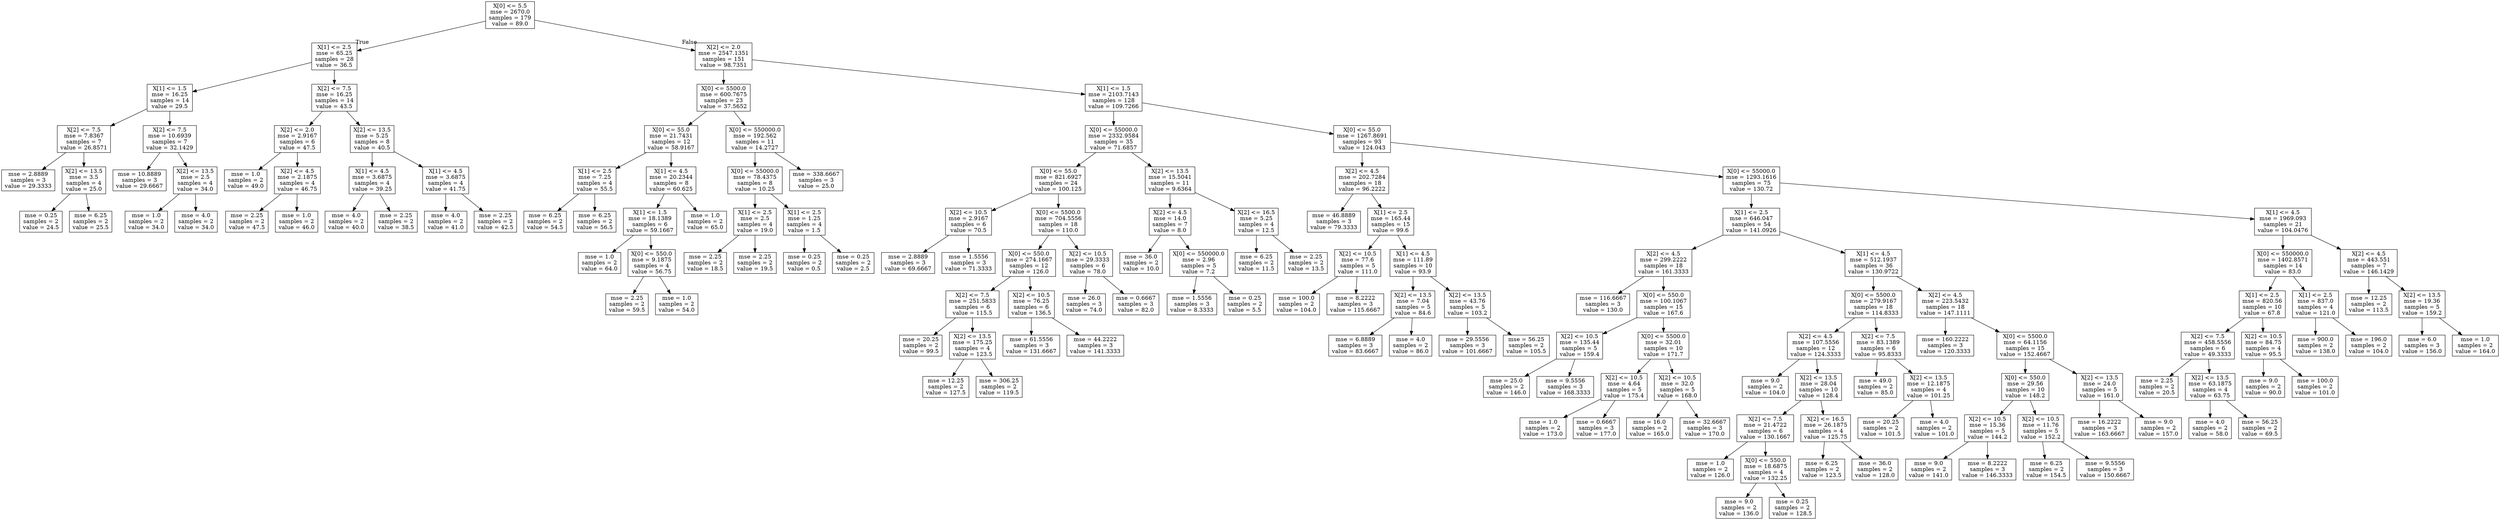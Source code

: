 digraph Tree {
node [shape=box] ;
0 [label="X[0] <= 5.5\nmse = 2670.0\nsamples = 179\nvalue = 89.0"] ;
1 [label="X[1] <= 2.5\nmse = 65.25\nsamples = 28\nvalue = 36.5"] ;
0 -> 1 [labeldistance=2.5, labelangle=45, headlabel="True"] ;
2 [label="X[1] <= 1.5\nmse = 16.25\nsamples = 14\nvalue = 29.5"] ;
1 -> 2 ;
3 [label="X[2] <= 7.5\nmse = 7.8367\nsamples = 7\nvalue = 26.8571"] ;
2 -> 3 ;
4 [label="mse = 2.8889\nsamples = 3\nvalue = 29.3333"] ;
3 -> 4 ;
5 [label="X[2] <= 13.5\nmse = 3.5\nsamples = 4\nvalue = 25.0"] ;
3 -> 5 ;
6 [label="mse = 0.25\nsamples = 2\nvalue = 24.5"] ;
5 -> 6 ;
7 [label="mse = 6.25\nsamples = 2\nvalue = 25.5"] ;
5 -> 7 ;
8 [label="X[2] <= 7.5\nmse = 10.6939\nsamples = 7\nvalue = 32.1429"] ;
2 -> 8 ;
9 [label="mse = 10.8889\nsamples = 3\nvalue = 29.6667"] ;
8 -> 9 ;
10 [label="X[2] <= 13.5\nmse = 2.5\nsamples = 4\nvalue = 34.0"] ;
8 -> 10 ;
11 [label="mse = 1.0\nsamples = 2\nvalue = 34.0"] ;
10 -> 11 ;
12 [label="mse = 4.0\nsamples = 2\nvalue = 34.0"] ;
10 -> 12 ;
13 [label="X[2] <= 7.5\nmse = 16.25\nsamples = 14\nvalue = 43.5"] ;
1 -> 13 ;
14 [label="X[2] <= 2.0\nmse = 2.9167\nsamples = 6\nvalue = 47.5"] ;
13 -> 14 ;
15 [label="mse = 1.0\nsamples = 2\nvalue = 49.0"] ;
14 -> 15 ;
16 [label="X[2] <= 4.5\nmse = 2.1875\nsamples = 4\nvalue = 46.75"] ;
14 -> 16 ;
17 [label="mse = 2.25\nsamples = 2\nvalue = 47.5"] ;
16 -> 17 ;
18 [label="mse = 1.0\nsamples = 2\nvalue = 46.0"] ;
16 -> 18 ;
19 [label="X[2] <= 13.5\nmse = 5.25\nsamples = 8\nvalue = 40.5"] ;
13 -> 19 ;
20 [label="X[1] <= 4.5\nmse = 3.6875\nsamples = 4\nvalue = 39.25"] ;
19 -> 20 ;
21 [label="mse = 4.0\nsamples = 2\nvalue = 40.0"] ;
20 -> 21 ;
22 [label="mse = 2.25\nsamples = 2\nvalue = 38.5"] ;
20 -> 22 ;
23 [label="X[1] <= 4.5\nmse = 3.6875\nsamples = 4\nvalue = 41.75"] ;
19 -> 23 ;
24 [label="mse = 4.0\nsamples = 2\nvalue = 41.0"] ;
23 -> 24 ;
25 [label="mse = 2.25\nsamples = 2\nvalue = 42.5"] ;
23 -> 25 ;
26 [label="X[2] <= 2.0\nmse = 2547.1351\nsamples = 151\nvalue = 98.7351"] ;
0 -> 26 [labeldistance=2.5, labelangle=-45, headlabel="False"] ;
27 [label="X[0] <= 5500.0\nmse = 600.7675\nsamples = 23\nvalue = 37.5652"] ;
26 -> 27 ;
28 [label="X[0] <= 55.0\nmse = 21.7431\nsamples = 12\nvalue = 58.9167"] ;
27 -> 28 ;
29 [label="X[1] <= 2.5\nmse = 7.25\nsamples = 4\nvalue = 55.5"] ;
28 -> 29 ;
30 [label="mse = 6.25\nsamples = 2\nvalue = 54.5"] ;
29 -> 30 ;
31 [label="mse = 6.25\nsamples = 2\nvalue = 56.5"] ;
29 -> 31 ;
32 [label="X[1] <= 4.5\nmse = 20.2344\nsamples = 8\nvalue = 60.625"] ;
28 -> 32 ;
33 [label="X[1] <= 1.5\nmse = 18.1389\nsamples = 6\nvalue = 59.1667"] ;
32 -> 33 ;
34 [label="mse = 1.0\nsamples = 2\nvalue = 64.0"] ;
33 -> 34 ;
35 [label="X[0] <= 550.0\nmse = 9.1875\nsamples = 4\nvalue = 56.75"] ;
33 -> 35 ;
36 [label="mse = 2.25\nsamples = 2\nvalue = 59.5"] ;
35 -> 36 ;
37 [label="mse = 1.0\nsamples = 2\nvalue = 54.0"] ;
35 -> 37 ;
38 [label="mse = 1.0\nsamples = 2\nvalue = 65.0"] ;
32 -> 38 ;
39 [label="X[0] <= 550000.0\nmse = 192.562\nsamples = 11\nvalue = 14.2727"] ;
27 -> 39 ;
40 [label="X[0] <= 55000.0\nmse = 78.4375\nsamples = 8\nvalue = 10.25"] ;
39 -> 40 ;
41 [label="X[1] <= 2.5\nmse = 2.5\nsamples = 4\nvalue = 19.0"] ;
40 -> 41 ;
42 [label="mse = 2.25\nsamples = 2\nvalue = 18.5"] ;
41 -> 42 ;
43 [label="mse = 2.25\nsamples = 2\nvalue = 19.5"] ;
41 -> 43 ;
44 [label="X[1] <= 2.5\nmse = 1.25\nsamples = 4\nvalue = 1.5"] ;
40 -> 44 ;
45 [label="mse = 0.25\nsamples = 2\nvalue = 0.5"] ;
44 -> 45 ;
46 [label="mse = 0.25\nsamples = 2\nvalue = 2.5"] ;
44 -> 46 ;
47 [label="mse = 338.6667\nsamples = 3\nvalue = 25.0"] ;
39 -> 47 ;
48 [label="X[1] <= 1.5\nmse = 2103.7143\nsamples = 128\nvalue = 109.7266"] ;
26 -> 48 ;
49 [label="X[0] <= 55000.0\nmse = 2332.9584\nsamples = 35\nvalue = 71.6857"] ;
48 -> 49 ;
50 [label="X[0] <= 55.0\nmse = 821.6927\nsamples = 24\nvalue = 100.125"] ;
49 -> 50 ;
51 [label="X[2] <= 10.5\nmse = 2.9167\nsamples = 6\nvalue = 70.5"] ;
50 -> 51 ;
52 [label="mse = 2.8889\nsamples = 3\nvalue = 69.6667"] ;
51 -> 52 ;
53 [label="mse = 1.5556\nsamples = 3\nvalue = 71.3333"] ;
51 -> 53 ;
54 [label="X[0] <= 5500.0\nmse = 704.5556\nsamples = 18\nvalue = 110.0"] ;
50 -> 54 ;
55 [label="X[0] <= 550.0\nmse = 274.1667\nsamples = 12\nvalue = 126.0"] ;
54 -> 55 ;
56 [label="X[2] <= 7.5\nmse = 251.5833\nsamples = 6\nvalue = 115.5"] ;
55 -> 56 ;
57 [label="mse = 20.25\nsamples = 2\nvalue = 99.5"] ;
56 -> 57 ;
58 [label="X[2] <= 13.5\nmse = 175.25\nsamples = 4\nvalue = 123.5"] ;
56 -> 58 ;
59 [label="mse = 12.25\nsamples = 2\nvalue = 127.5"] ;
58 -> 59 ;
60 [label="mse = 306.25\nsamples = 2\nvalue = 119.5"] ;
58 -> 60 ;
61 [label="X[2] <= 10.5\nmse = 76.25\nsamples = 6\nvalue = 136.5"] ;
55 -> 61 ;
62 [label="mse = 61.5556\nsamples = 3\nvalue = 131.6667"] ;
61 -> 62 ;
63 [label="mse = 44.2222\nsamples = 3\nvalue = 141.3333"] ;
61 -> 63 ;
64 [label="X[2] <= 10.5\nmse = 29.3333\nsamples = 6\nvalue = 78.0"] ;
54 -> 64 ;
65 [label="mse = 26.0\nsamples = 3\nvalue = 74.0"] ;
64 -> 65 ;
66 [label="mse = 0.6667\nsamples = 3\nvalue = 82.0"] ;
64 -> 66 ;
67 [label="X[2] <= 13.5\nmse = 15.5041\nsamples = 11\nvalue = 9.6364"] ;
49 -> 67 ;
68 [label="X[2] <= 4.5\nmse = 14.0\nsamples = 7\nvalue = 8.0"] ;
67 -> 68 ;
69 [label="mse = 36.0\nsamples = 2\nvalue = 10.0"] ;
68 -> 69 ;
70 [label="X[0] <= 550000.0\nmse = 2.96\nsamples = 5\nvalue = 7.2"] ;
68 -> 70 ;
71 [label="mse = 1.5556\nsamples = 3\nvalue = 8.3333"] ;
70 -> 71 ;
72 [label="mse = 0.25\nsamples = 2\nvalue = 5.5"] ;
70 -> 72 ;
73 [label="X[2] <= 16.5\nmse = 5.25\nsamples = 4\nvalue = 12.5"] ;
67 -> 73 ;
74 [label="mse = 6.25\nsamples = 2\nvalue = 11.5"] ;
73 -> 74 ;
75 [label="mse = 2.25\nsamples = 2\nvalue = 13.5"] ;
73 -> 75 ;
76 [label="X[0] <= 55.0\nmse = 1267.8691\nsamples = 93\nvalue = 124.043"] ;
48 -> 76 ;
77 [label="X[2] <= 4.5\nmse = 202.7284\nsamples = 18\nvalue = 96.2222"] ;
76 -> 77 ;
78 [label="mse = 46.8889\nsamples = 3\nvalue = 79.3333"] ;
77 -> 78 ;
79 [label="X[1] <= 2.5\nmse = 165.44\nsamples = 15\nvalue = 99.6"] ;
77 -> 79 ;
80 [label="X[2] <= 10.5\nmse = 77.6\nsamples = 5\nvalue = 111.0"] ;
79 -> 80 ;
81 [label="mse = 100.0\nsamples = 2\nvalue = 104.0"] ;
80 -> 81 ;
82 [label="mse = 8.2222\nsamples = 3\nvalue = 115.6667"] ;
80 -> 82 ;
83 [label="X[1] <= 4.5\nmse = 111.89\nsamples = 10\nvalue = 93.9"] ;
79 -> 83 ;
84 [label="X[2] <= 13.5\nmse = 7.04\nsamples = 5\nvalue = 84.6"] ;
83 -> 84 ;
85 [label="mse = 6.8889\nsamples = 3\nvalue = 83.6667"] ;
84 -> 85 ;
86 [label="mse = 4.0\nsamples = 2\nvalue = 86.0"] ;
84 -> 86 ;
87 [label="X[2] <= 13.5\nmse = 43.76\nsamples = 5\nvalue = 103.2"] ;
83 -> 87 ;
88 [label="mse = 29.5556\nsamples = 3\nvalue = 101.6667"] ;
87 -> 88 ;
89 [label="mse = 56.25\nsamples = 2\nvalue = 105.5"] ;
87 -> 89 ;
90 [label="X[0] <= 55000.0\nmse = 1293.1616\nsamples = 75\nvalue = 130.72"] ;
76 -> 90 ;
91 [label="X[1] <= 2.5\nmse = 646.047\nsamples = 54\nvalue = 141.0926"] ;
90 -> 91 ;
92 [label="X[2] <= 4.5\nmse = 299.2222\nsamples = 18\nvalue = 161.3333"] ;
91 -> 92 ;
93 [label="mse = 116.6667\nsamples = 3\nvalue = 130.0"] ;
92 -> 93 ;
94 [label="X[0] <= 550.0\nmse = 100.1067\nsamples = 15\nvalue = 167.6"] ;
92 -> 94 ;
95 [label="X[2] <= 10.5\nmse = 135.44\nsamples = 5\nvalue = 159.4"] ;
94 -> 95 ;
96 [label="mse = 25.0\nsamples = 2\nvalue = 146.0"] ;
95 -> 96 ;
97 [label="mse = 9.5556\nsamples = 3\nvalue = 168.3333"] ;
95 -> 97 ;
98 [label="X[0] <= 5500.0\nmse = 32.01\nsamples = 10\nvalue = 171.7"] ;
94 -> 98 ;
99 [label="X[2] <= 10.5\nmse = 4.64\nsamples = 5\nvalue = 175.4"] ;
98 -> 99 ;
100 [label="mse = 1.0\nsamples = 2\nvalue = 173.0"] ;
99 -> 100 ;
101 [label="mse = 0.6667\nsamples = 3\nvalue = 177.0"] ;
99 -> 101 ;
102 [label="X[2] <= 10.5\nmse = 32.0\nsamples = 5\nvalue = 168.0"] ;
98 -> 102 ;
103 [label="mse = 16.0\nsamples = 2\nvalue = 165.0"] ;
102 -> 103 ;
104 [label="mse = 32.6667\nsamples = 3\nvalue = 170.0"] ;
102 -> 104 ;
105 [label="X[1] <= 4.5\nmse = 512.1937\nsamples = 36\nvalue = 130.9722"] ;
91 -> 105 ;
106 [label="X[0] <= 5500.0\nmse = 279.9167\nsamples = 18\nvalue = 114.8333"] ;
105 -> 106 ;
107 [label="X[2] <= 4.5\nmse = 107.5556\nsamples = 12\nvalue = 124.3333"] ;
106 -> 107 ;
108 [label="mse = 9.0\nsamples = 2\nvalue = 104.0"] ;
107 -> 108 ;
109 [label="X[2] <= 13.5\nmse = 28.04\nsamples = 10\nvalue = 128.4"] ;
107 -> 109 ;
110 [label="X[2] <= 7.5\nmse = 21.4722\nsamples = 6\nvalue = 130.1667"] ;
109 -> 110 ;
111 [label="mse = 1.0\nsamples = 2\nvalue = 126.0"] ;
110 -> 111 ;
112 [label="X[0] <= 550.0\nmse = 18.6875\nsamples = 4\nvalue = 132.25"] ;
110 -> 112 ;
113 [label="mse = 9.0\nsamples = 2\nvalue = 136.0"] ;
112 -> 113 ;
114 [label="mse = 0.25\nsamples = 2\nvalue = 128.5"] ;
112 -> 114 ;
115 [label="X[2] <= 16.5\nmse = 26.1875\nsamples = 4\nvalue = 125.75"] ;
109 -> 115 ;
116 [label="mse = 6.25\nsamples = 2\nvalue = 123.5"] ;
115 -> 116 ;
117 [label="mse = 36.0\nsamples = 2\nvalue = 128.0"] ;
115 -> 117 ;
118 [label="X[2] <= 7.5\nmse = 83.1389\nsamples = 6\nvalue = 95.8333"] ;
106 -> 118 ;
119 [label="mse = 49.0\nsamples = 2\nvalue = 85.0"] ;
118 -> 119 ;
120 [label="X[2] <= 13.5\nmse = 12.1875\nsamples = 4\nvalue = 101.25"] ;
118 -> 120 ;
121 [label="mse = 20.25\nsamples = 2\nvalue = 101.5"] ;
120 -> 121 ;
122 [label="mse = 4.0\nsamples = 2\nvalue = 101.0"] ;
120 -> 122 ;
123 [label="X[2] <= 4.5\nmse = 223.5432\nsamples = 18\nvalue = 147.1111"] ;
105 -> 123 ;
124 [label="mse = 160.2222\nsamples = 3\nvalue = 120.3333"] ;
123 -> 124 ;
125 [label="X[0] <= 5500.0\nmse = 64.1156\nsamples = 15\nvalue = 152.4667"] ;
123 -> 125 ;
126 [label="X[0] <= 550.0\nmse = 29.56\nsamples = 10\nvalue = 148.2"] ;
125 -> 126 ;
127 [label="X[2] <= 10.5\nmse = 15.36\nsamples = 5\nvalue = 144.2"] ;
126 -> 127 ;
128 [label="mse = 9.0\nsamples = 2\nvalue = 141.0"] ;
127 -> 128 ;
129 [label="mse = 8.2222\nsamples = 3\nvalue = 146.3333"] ;
127 -> 129 ;
130 [label="X[2] <= 10.5\nmse = 11.76\nsamples = 5\nvalue = 152.2"] ;
126 -> 130 ;
131 [label="mse = 6.25\nsamples = 2\nvalue = 154.5"] ;
130 -> 131 ;
132 [label="mse = 9.5556\nsamples = 3\nvalue = 150.6667"] ;
130 -> 132 ;
133 [label="X[2] <= 13.5\nmse = 24.0\nsamples = 5\nvalue = 161.0"] ;
125 -> 133 ;
134 [label="mse = 16.2222\nsamples = 3\nvalue = 163.6667"] ;
133 -> 134 ;
135 [label="mse = 9.0\nsamples = 2\nvalue = 157.0"] ;
133 -> 135 ;
136 [label="X[1] <= 4.5\nmse = 1969.093\nsamples = 21\nvalue = 104.0476"] ;
90 -> 136 ;
137 [label="X[0] <= 550000.0\nmse = 1402.8571\nsamples = 14\nvalue = 83.0"] ;
136 -> 137 ;
138 [label="X[1] <= 2.5\nmse = 820.56\nsamples = 10\nvalue = 67.8"] ;
137 -> 138 ;
139 [label="X[2] <= 7.5\nmse = 458.5556\nsamples = 6\nvalue = 49.3333"] ;
138 -> 139 ;
140 [label="mse = 2.25\nsamples = 2\nvalue = 20.5"] ;
139 -> 140 ;
141 [label="X[2] <= 13.5\nmse = 63.1875\nsamples = 4\nvalue = 63.75"] ;
139 -> 141 ;
142 [label="mse = 4.0\nsamples = 2\nvalue = 58.0"] ;
141 -> 142 ;
143 [label="mse = 56.25\nsamples = 2\nvalue = 69.5"] ;
141 -> 143 ;
144 [label="X[2] <= 10.5\nmse = 84.75\nsamples = 4\nvalue = 95.5"] ;
138 -> 144 ;
145 [label="mse = 9.0\nsamples = 2\nvalue = 90.0"] ;
144 -> 145 ;
146 [label="mse = 100.0\nsamples = 2\nvalue = 101.0"] ;
144 -> 146 ;
147 [label="X[1] <= 2.5\nmse = 837.0\nsamples = 4\nvalue = 121.0"] ;
137 -> 147 ;
148 [label="mse = 900.0\nsamples = 2\nvalue = 138.0"] ;
147 -> 148 ;
149 [label="mse = 196.0\nsamples = 2\nvalue = 104.0"] ;
147 -> 149 ;
150 [label="X[2] <= 4.5\nmse = 443.551\nsamples = 7\nvalue = 146.1429"] ;
136 -> 150 ;
151 [label="mse = 12.25\nsamples = 2\nvalue = 113.5"] ;
150 -> 151 ;
152 [label="X[2] <= 13.5\nmse = 19.36\nsamples = 5\nvalue = 159.2"] ;
150 -> 152 ;
153 [label="mse = 6.0\nsamples = 3\nvalue = 156.0"] ;
152 -> 153 ;
154 [label="mse = 1.0\nsamples = 2\nvalue = 164.0"] ;
152 -> 154 ;
}